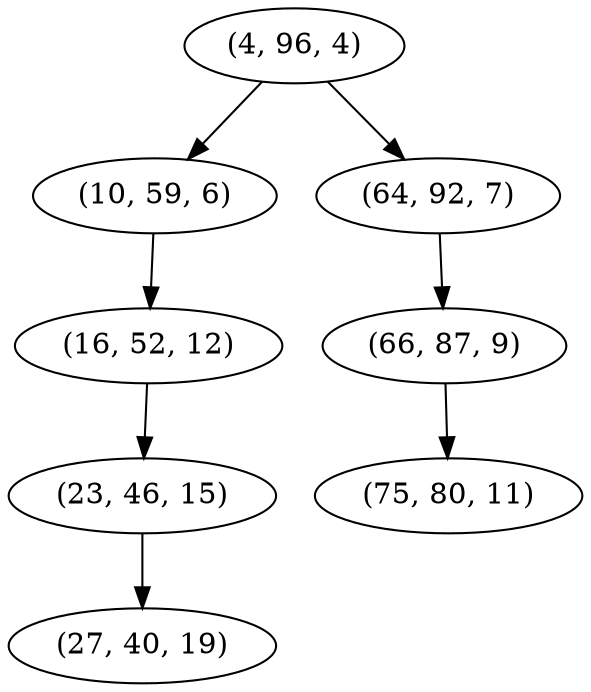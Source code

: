 digraph tree {
    "(4, 96, 4)";
    "(10, 59, 6)";
    "(16, 52, 12)";
    "(23, 46, 15)";
    "(27, 40, 19)";
    "(64, 92, 7)";
    "(66, 87, 9)";
    "(75, 80, 11)";
    "(4, 96, 4)" -> "(10, 59, 6)";
    "(4, 96, 4)" -> "(64, 92, 7)";
    "(10, 59, 6)" -> "(16, 52, 12)";
    "(16, 52, 12)" -> "(23, 46, 15)";
    "(23, 46, 15)" -> "(27, 40, 19)";
    "(64, 92, 7)" -> "(66, 87, 9)";
    "(66, 87, 9)" -> "(75, 80, 11)";
}
